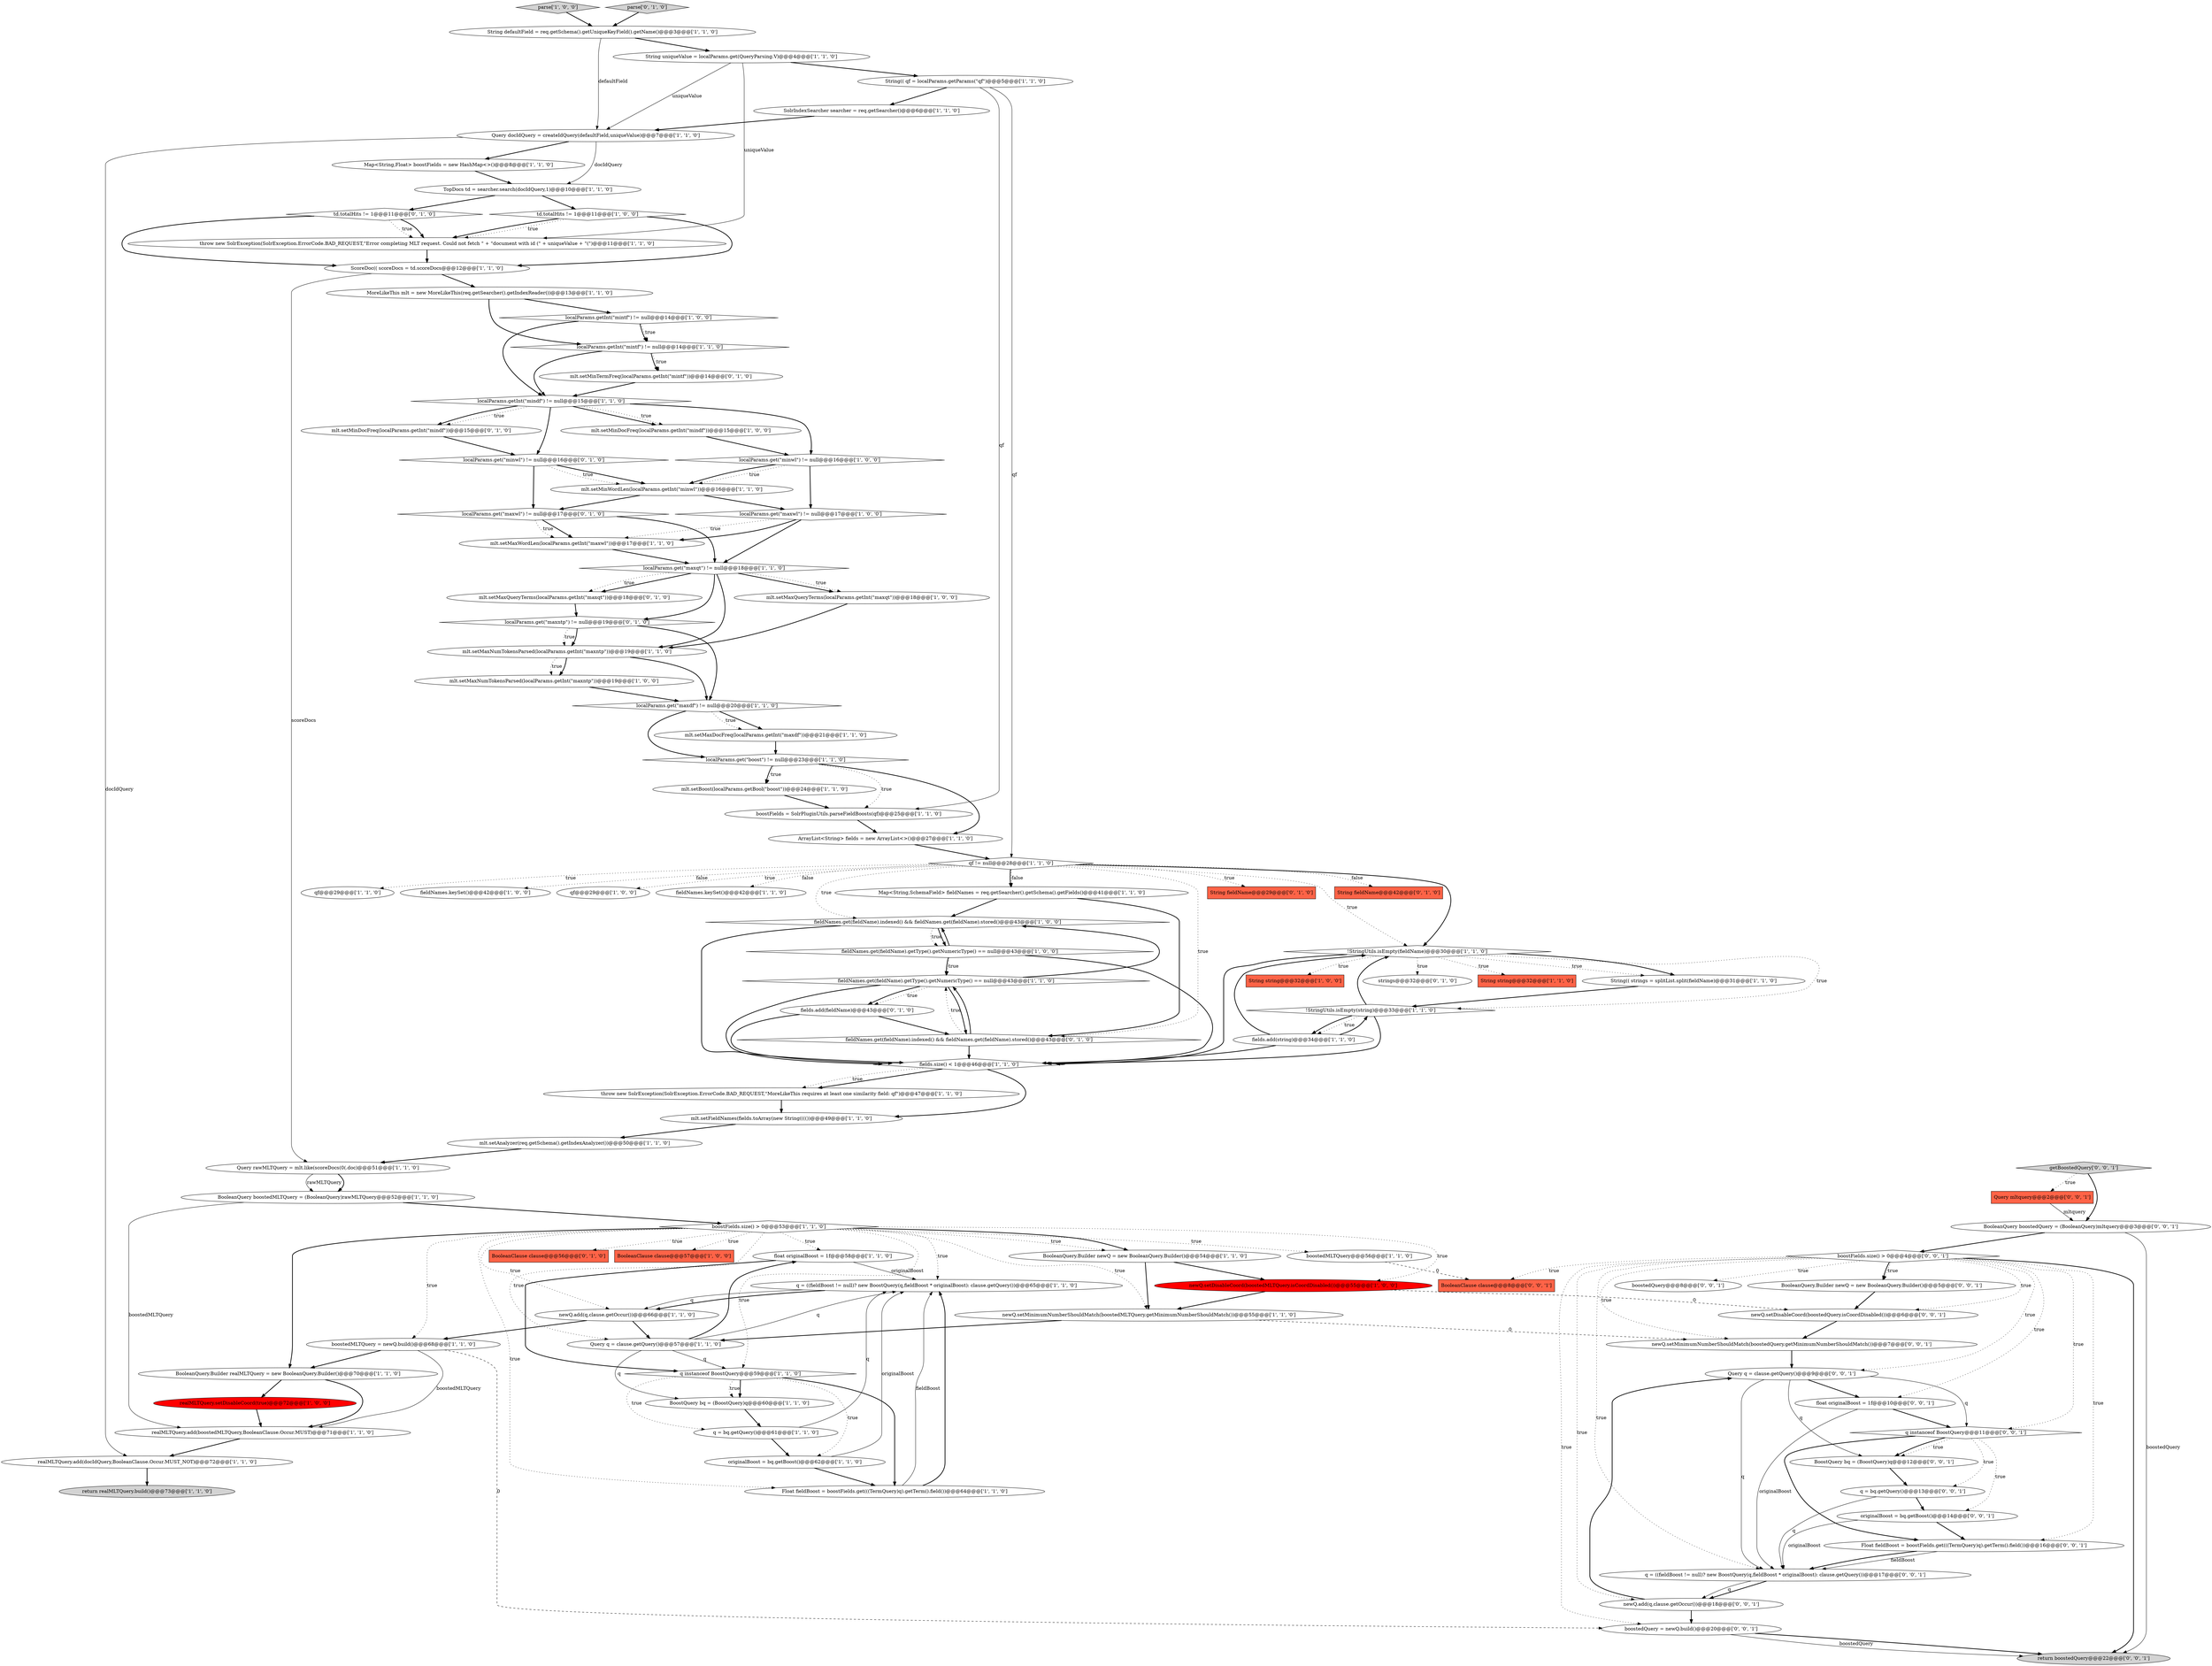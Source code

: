 digraph {
65 [style = filled, label = "mlt.setBoost(localParams.getBool(\"boost\"))@@@24@@@['1', '1', '0']", fillcolor = white, shape = ellipse image = "AAA0AAABBB1BBB"];
11 [style = filled, label = "qf != null@@@28@@@['1', '1', '0']", fillcolor = white, shape = diamond image = "AAA0AAABBB1BBB"];
29 [style = filled, label = "String defaultField = req.getSchema().getUniqueKeyField().getName()@@@3@@@['1', '1', '0']", fillcolor = white, shape = ellipse image = "AAA0AAABBB1BBB"];
71 [style = filled, label = "localParams.get(\"maxdf\") != null@@@20@@@['1', '1', '0']", fillcolor = white, shape = diamond image = "AAA0AAABBB1BBB"];
62 [style = filled, label = "float originalBoost = 1f@@@58@@@['1', '1', '0']", fillcolor = white, shape = ellipse image = "AAA0AAABBB1BBB"];
73 [style = filled, label = "localParams.get(\"maxntp\") != null@@@19@@@['0', '1', '0']", fillcolor = white, shape = diamond image = "AAA0AAABBB2BBB"];
12 [style = filled, label = "fieldNames.get(fieldName).getType().getNumericType() == null@@@43@@@['1', '0', '0']", fillcolor = white, shape = diamond image = "AAA0AAABBB1BBB"];
3 [style = filled, label = "realMLTQuery.add(boostedMLTQuery,BooleanClause.Occur.MUST)@@@71@@@['1', '1', '0']", fillcolor = white, shape = ellipse image = "AAA0AAABBB1BBB"];
47 [style = filled, label = "parse['1', '0', '0']", fillcolor = lightgray, shape = diamond image = "AAA0AAABBB1BBB"];
42 [style = filled, label = "realMLTQuery.add(docIdQuery,BooleanClause.Occur.MUST_NOT)@@@72@@@['1', '1', '0']", fillcolor = white, shape = ellipse image = "AAA0AAABBB1BBB"];
57 [style = filled, label = "newQ.add(q,clause.getOccur())@@@66@@@['1', '1', '0']", fillcolor = white, shape = ellipse image = "AAA0AAABBB1BBB"];
16 [style = filled, label = "q = ((fieldBoost != null)? new BoostQuery(q,fieldBoost * originalBoost): clause.getQuery())@@@65@@@['1', '1', '0']", fillcolor = white, shape = ellipse image = "AAA0AAABBB1BBB"];
26 [style = filled, label = "qf@@@29@@@['1', '1', '0']", fillcolor = white, shape = ellipse image = "AAA0AAABBB1BBB"];
20 [style = filled, label = "mlt.setMaxNumTokensParsed(localParams.getInt(\"maxntp\"))@@@19@@@['1', '1', '0']", fillcolor = white, shape = ellipse image = "AAA0AAABBB1BBB"];
89 [style = filled, label = "BooleanQuery.Builder newQ = new BooleanQuery.Builder()@@@5@@@['0', '0', '1']", fillcolor = white, shape = ellipse image = "AAA0AAABBB3BBB"];
55 [style = filled, label = "localParams.getInt(\"mindf\") != null@@@15@@@['1', '1', '0']", fillcolor = white, shape = diamond image = "AAA0AAABBB1BBB"];
31 [style = filled, label = "BooleanQuery boostedMLTQuery = (BooleanQuery)rawMLTQuery@@@52@@@['1', '1', '0']", fillcolor = white, shape = ellipse image = "AAA0AAABBB1BBB"];
13 [style = filled, label = "String uniqueValue = localParams.get(QueryParsing.V)@@@4@@@['1', '1', '0']", fillcolor = white, shape = ellipse image = "AAA0AAABBB1BBB"];
21 [style = filled, label = "fieldNames.keySet()@@@42@@@['1', '0', '0']", fillcolor = white, shape = ellipse image = "AAA0AAABBB1BBB"];
7 [style = filled, label = "mlt.setMaxNumTokensParsed(localParams.getInt(\"maxntp\"))@@@19@@@['1', '0', '0']", fillcolor = white, shape = ellipse image = "AAA0AAABBB1BBB"];
0 [style = filled, label = "String(( qf = localParams.getParams(\"qf\")@@@5@@@['1', '1', '0']", fillcolor = white, shape = ellipse image = "AAA0AAABBB1BBB"];
88 [style = filled, label = "getBoostedQuery['0', '0', '1']", fillcolor = lightgray, shape = diamond image = "AAA0AAABBB3BBB"];
36 [style = filled, label = "Query q = clause.getQuery()@@@57@@@['1', '1', '0']", fillcolor = white, shape = ellipse image = "AAA0AAABBB1BBB"];
25 [style = filled, label = "qf@@@29@@@['1', '0', '0']", fillcolor = white, shape = ellipse image = "AAA0AAABBB1BBB"];
6 [style = filled, label = "String(( strings = splitList.split(fieldName)@@@31@@@['1', '1', '0']", fillcolor = white, shape = ellipse image = "AAA0AAABBB1BBB"];
102 [style = filled, label = "boostFields.size() > 0@@@4@@@['0', '0', '1']", fillcolor = white, shape = diamond image = "AAA0AAABBB3BBB"];
66 [style = filled, label = "fieldNames.keySet()@@@42@@@['1', '1', '0']", fillcolor = white, shape = ellipse image = "AAA0AAABBB1BBB"];
1 [style = filled, label = "newQ.setDisableCoord(boostedMLTQuery.isCoordDisabled())@@@55@@@['1', '0', '0']", fillcolor = red, shape = ellipse image = "AAA1AAABBB1BBB"];
37 [style = filled, label = "mlt.setMinDocFreq(localParams.getInt(\"mindf\"))@@@15@@@['1', '0', '0']", fillcolor = white, shape = ellipse image = "AAA0AAABBB1BBB"];
99 [style = filled, label = "newQ.setMinimumNumberShouldMatch(boostedQuery.getMinimumNumberShouldMatch())@@@7@@@['0', '0', '1']", fillcolor = white, shape = ellipse image = "AAA0AAABBB3BBB"];
18 [style = filled, label = "fieldNames.get(fieldName).getType().getNumericType() == null@@@43@@@['1', '1', '0']", fillcolor = white, shape = diamond image = "AAA0AAABBB1BBB"];
52 [style = filled, label = "ArrayList<String> fields = new ArrayList<>()@@@27@@@['1', '1', '0']", fillcolor = white, shape = ellipse image = "AAA0AAABBB1BBB"];
81 [style = filled, label = "fields.add(fieldName)@@@43@@@['0', '1', '0']", fillcolor = white, shape = ellipse image = "AAA0AAABBB2BBB"];
39 [style = filled, label = "localParams.getInt(\"mintf\") != null@@@14@@@['1', '1', '0']", fillcolor = white, shape = diamond image = "AAA0AAABBB1BBB"];
87 [style = filled, label = "q instanceof BoostQuery@@@11@@@['0', '0', '1']", fillcolor = white, shape = diamond image = "AAA0AAABBB3BBB"];
28 [style = filled, label = "!StringUtils.isEmpty(string)@@@33@@@['1', '1', '0']", fillcolor = white, shape = diamond image = "AAA0AAABBB1BBB"];
69 [style = filled, label = "BooleanQuery.Builder realMLTQuery = new BooleanQuery.Builder()@@@70@@@['1', '1', '0']", fillcolor = white, shape = ellipse image = "AAA0AAABBB1BBB"];
4 [style = filled, label = "return realMLTQuery.build()@@@73@@@['1', '1', '0']", fillcolor = lightgray, shape = ellipse image = "AAA0AAABBB1BBB"];
59 [style = filled, label = "BoostQuery bq = (BoostQuery)q@@@60@@@['1', '1', '0']", fillcolor = white, shape = ellipse image = "AAA0AAABBB1BBB"];
35 [style = filled, label = "Map<String,SchemaField> fieldNames = req.getSearcher().getSchema().getFields()@@@41@@@['1', '1', '0']", fillcolor = white, shape = ellipse image = "AAA0AAABBB1BBB"];
104 [style = filled, label = "newQ.setDisableCoord(boostedQuery.isCoordDisabled())@@@6@@@['0', '0', '1']", fillcolor = white, shape = ellipse image = "AAA0AAABBB3BBB"];
22 [style = filled, label = "SolrIndexSearcher searcher = req.getSearcher()@@@6@@@['1', '1', '0']", fillcolor = white, shape = ellipse image = "AAA0AAABBB1BBB"];
56 [style = filled, label = "throw new SolrException(SolrException.ErrorCode.BAD_REQUEST,\"Error completing MLT request. Could not fetch \" + \"document with id (\" + uniqueValue + \"(\")@@@11@@@['1', '1', '0']", fillcolor = white, shape = ellipse image = "AAA0AAABBB1BBB"];
83 [style = filled, label = "localParams.get(\"maxwl\") != null@@@17@@@['0', '1', '0']", fillcolor = white, shape = diamond image = "AAA0AAABBB2BBB"];
2 [style = filled, label = "originalBoost = bq.getBoost()@@@62@@@['1', '1', '0']", fillcolor = white, shape = ellipse image = "AAA0AAABBB1BBB"];
17 [style = filled, label = "mlt.setMinWordLen(localParams.getInt(\"minwl\"))@@@16@@@['1', '1', '0']", fillcolor = white, shape = ellipse image = "AAA0AAABBB1BBB"];
63 [style = filled, label = "mlt.setMaxWordLen(localParams.getInt(\"maxwl\"))@@@17@@@['1', '1', '0']", fillcolor = white, shape = ellipse image = "AAA0AAABBB1BBB"];
101 [style = filled, label = "return boostedQuery@@@22@@@['0', '0', '1']", fillcolor = lightgray, shape = ellipse image = "AAA0AAABBB3BBB"];
14 [style = filled, label = "mlt.setMaxQueryTerms(localParams.getInt(\"maxqt\"))@@@18@@@['1', '0', '0']", fillcolor = white, shape = ellipse image = "AAA0AAABBB1BBB"];
24 [style = filled, label = "TopDocs td = searcher.search(docIdQuery,1)@@@10@@@['1', '1', '0']", fillcolor = white, shape = ellipse image = "AAA0AAABBB1BBB"];
44 [style = filled, label = "boostFields = SolrPluginUtils.parseFieldBoosts(qf)@@@25@@@['1', '1', '0']", fillcolor = white, shape = ellipse image = "AAA0AAABBB1BBB"];
96 [style = filled, label = "originalBoost = bq.getBoost()@@@14@@@['0', '0', '1']", fillcolor = white, shape = ellipse image = "AAA0AAABBB3BBB"];
41 [style = filled, label = "!StringUtils.isEmpty(fieldName)@@@30@@@['1', '1', '0']", fillcolor = white, shape = diamond image = "AAA0AAABBB1BBB"];
8 [style = filled, label = "fieldNames.get(fieldName).indexed() && fieldNames.get(fieldName).stored()@@@43@@@['1', '0', '0']", fillcolor = white, shape = diamond image = "AAA0AAABBB1BBB"];
33 [style = filled, label = "BooleanClause clause@@@57@@@['1', '0', '0']", fillcolor = tomato, shape = box image = "AAA0AAABBB1BBB"];
75 [style = filled, label = "fieldNames.get(fieldName).indexed() && fieldNames.get(fieldName).stored()@@@43@@@['0', '1', '0']", fillcolor = white, shape = diamond image = "AAA0AAABBB2BBB"];
92 [style = filled, label = "BoostQuery bq = (BoostQuery)q@@@12@@@['0', '0', '1']", fillcolor = white, shape = ellipse image = "AAA0AAABBB3BBB"];
23 [style = filled, label = "ScoreDoc(( scoreDocs = td.scoreDocs@@@12@@@['1', '1', '0']", fillcolor = white, shape = ellipse image = "AAA0AAABBB1BBB"];
34 [style = filled, label = "boostedMLTQuery@@@56@@@['1', '1', '0']", fillcolor = white, shape = ellipse image = "AAA0AAABBB1BBB"];
98 [style = filled, label = "Query mltquery@@@2@@@['0', '0', '1']", fillcolor = tomato, shape = box image = "AAA0AAABBB3BBB"];
19 [style = filled, label = "q instanceof BoostQuery@@@59@@@['1', '1', '0']", fillcolor = white, shape = diamond image = "AAA0AAABBB1BBB"];
97 [style = filled, label = "Float fieldBoost = boostFields.get(((TermQuery)q).getTerm().field())@@@16@@@['0', '0', '1']", fillcolor = white, shape = ellipse image = "AAA0AAABBB3BBB"];
85 [style = filled, label = "mlt.setMaxQueryTerms(localParams.getInt(\"maxqt\"))@@@18@@@['0', '1', '0']", fillcolor = white, shape = ellipse image = "AAA0AAABBB2BBB"];
90 [style = filled, label = "boostedQuery@@@8@@@['0', '0', '1']", fillcolor = white, shape = ellipse image = "AAA0AAABBB3BBB"];
50 [style = filled, label = "mlt.setFieldNames(fields.toArray(new String(((())@@@49@@@['1', '1', '0']", fillcolor = white, shape = ellipse image = "AAA0AAABBB1BBB"];
30 [style = filled, label = "fields.size() < 1@@@46@@@['1', '1', '0']", fillcolor = white, shape = diamond image = "AAA0AAABBB1BBB"];
72 [style = filled, label = "td.totalHits != 1@@@11@@@['0', '1', '0']", fillcolor = white, shape = diamond image = "AAA0AAABBB2BBB"];
46 [style = filled, label = "q = bq.getQuery()@@@61@@@['1', '1', '0']", fillcolor = white, shape = ellipse image = "AAA0AAABBB1BBB"];
27 [style = filled, label = "Float fieldBoost = boostFields.get(((TermQuery)q).getTerm().field())@@@64@@@['1', '1', '0']", fillcolor = white, shape = ellipse image = "AAA0AAABBB1BBB"];
54 [style = filled, label = "newQ.setMinimumNumberShouldMatch(boostedMLTQuery.getMinimumNumberShouldMatch())@@@55@@@['1', '1', '0']", fillcolor = white, shape = ellipse image = "AAA0AAABBB1BBB"];
91 [style = filled, label = "boostedQuery = newQ.build()@@@20@@@['0', '0', '1']", fillcolor = white, shape = ellipse image = "AAA0AAABBB3BBB"];
95 [style = filled, label = "BooleanClause clause@@@8@@@['0', '0', '1']", fillcolor = tomato, shape = box image = "AAA0AAABBB3BBB"];
10 [style = filled, label = "BooleanQuery.Builder newQ = new BooleanQuery.Builder()@@@54@@@['1', '1', '0']", fillcolor = white, shape = ellipse image = "AAA0AAABBB1BBB"];
51 [style = filled, label = "String string@@@32@@@['1', '0', '0']", fillcolor = tomato, shape = box image = "AAA0AAABBB1BBB"];
94 [style = filled, label = "q = bq.getQuery()@@@13@@@['0', '0', '1']", fillcolor = white, shape = ellipse image = "AAA0AAABBB3BBB"];
38 [style = filled, label = "boostedMLTQuery = newQ.build()@@@68@@@['1', '1', '0']", fillcolor = white, shape = ellipse image = "AAA0AAABBB1BBB"];
60 [style = filled, label = "realMLTQuery.setDisableCoord(true)@@@72@@@['1', '0', '0']", fillcolor = red, shape = ellipse image = "AAA1AAABBB1BBB"];
32 [style = filled, label = "Map<String,Float> boostFields = new HashMap<>()@@@8@@@['1', '1', '0']", fillcolor = white, shape = ellipse image = "AAA0AAABBB1BBB"];
82 [style = filled, label = "parse['0', '1', '0']", fillcolor = lightgray, shape = diamond image = "AAA0AAABBB2BBB"];
84 [style = filled, label = "mlt.setMinTermFreq(localParams.getInt(\"mintf\"))@@@14@@@['0', '1', '0']", fillcolor = white, shape = ellipse image = "AAA0AAABBB2BBB"];
68 [style = filled, label = "MoreLikeThis mlt = new MoreLikeThis(req.getSearcher().getIndexReader())@@@13@@@['1', '1', '0']", fillcolor = white, shape = ellipse image = "AAA0AAABBB1BBB"];
76 [style = filled, label = "BooleanClause clause@@@56@@@['0', '1', '0']", fillcolor = tomato, shape = box image = "AAA0AAABBB2BBB"];
64 [style = filled, label = "localParams.get(\"maxqt\") != null@@@18@@@['1', '1', '0']", fillcolor = white, shape = diamond image = "AAA0AAABBB1BBB"];
74 [style = filled, label = "String fieldName@@@29@@@['0', '1', '0']", fillcolor = tomato, shape = box image = "AAA0AAABBB2BBB"];
70 [style = filled, label = "Query rawMLTQuery = mlt.like(scoreDocs(0(.doc)@@@51@@@['1', '1', '0']", fillcolor = white, shape = ellipse image = "AAA0AAABBB1BBB"];
100 [style = filled, label = "q = ((fieldBoost != null)? new BoostQuery(q,fieldBoost * originalBoost): clause.getQuery())@@@17@@@['0', '0', '1']", fillcolor = white, shape = ellipse image = "AAA0AAABBB3BBB"];
105 [style = filled, label = "float originalBoost = 1f@@@10@@@['0', '0', '1']", fillcolor = white, shape = ellipse image = "AAA0AAABBB3BBB"];
43 [style = filled, label = "boostFields.size() > 0@@@53@@@['1', '1', '0']", fillcolor = white, shape = diamond image = "AAA0AAABBB1BBB"];
78 [style = filled, label = "mlt.setMinDocFreq(localParams.getInt(\"mindf\"))@@@15@@@['0', '1', '0']", fillcolor = white, shape = ellipse image = "AAA0AAABBB2BBB"];
53 [style = filled, label = "td.totalHits != 1@@@11@@@['1', '0', '0']", fillcolor = white, shape = diamond image = "AAA0AAABBB1BBB"];
49 [style = filled, label = "mlt.setAnalyzer(req.getSchema().getIndexAnalyzer())@@@50@@@['1', '1', '0']", fillcolor = white, shape = ellipse image = "AAA0AAABBB1BBB"];
79 [style = filled, label = "localParams.get(\"minwl\") != null@@@16@@@['0', '1', '0']", fillcolor = white, shape = diamond image = "AAA0AAABBB2BBB"];
77 [style = filled, label = "String fieldName@@@42@@@['0', '1', '0']", fillcolor = tomato, shape = box image = "AAA0AAABBB2BBB"];
80 [style = filled, label = "strings@@@32@@@['0', '1', '0']", fillcolor = white, shape = ellipse image = "AAA0AAABBB2BBB"];
58 [style = filled, label = "localParams.get(\"boost\") != null@@@23@@@['1', '1', '0']", fillcolor = white, shape = diamond image = "AAA0AAABBB1BBB"];
67 [style = filled, label = "throw new SolrException(SolrException.ErrorCode.BAD_REQUEST,\"MoreLikeThis requires at least one similarity field: qf\")@@@47@@@['1', '1', '0']", fillcolor = white, shape = ellipse image = "AAA0AAABBB1BBB"];
5 [style = filled, label = "localParams.getInt(\"mintf\") != null@@@14@@@['1', '0', '0']", fillcolor = white, shape = diamond image = "AAA0AAABBB1BBB"];
103 [style = filled, label = "BooleanQuery boostedQuery = (BooleanQuery)mltquery@@@3@@@['0', '0', '1']", fillcolor = white, shape = ellipse image = "AAA0AAABBB3BBB"];
48 [style = filled, label = "mlt.setMaxDocFreq(localParams.getInt(\"maxdf\"))@@@21@@@['1', '1', '0']", fillcolor = white, shape = ellipse image = "AAA0AAABBB1BBB"];
45 [style = filled, label = "Query docIdQuery = createIdQuery(defaultField,uniqueValue)@@@7@@@['1', '1', '0']", fillcolor = white, shape = ellipse image = "AAA0AAABBB1BBB"];
61 [style = filled, label = "String string@@@32@@@['1', '1', '0']", fillcolor = tomato, shape = box image = "AAA0AAABBB1BBB"];
15 [style = filled, label = "localParams.get(\"minwl\") != null@@@16@@@['1', '0', '0']", fillcolor = white, shape = diamond image = "AAA0AAABBB1BBB"];
93 [style = filled, label = "newQ.add(q,clause.getOccur())@@@18@@@['0', '0', '1']", fillcolor = white, shape = ellipse image = "AAA0AAABBB3BBB"];
86 [style = filled, label = "Query q = clause.getQuery()@@@9@@@['0', '0', '1']", fillcolor = white, shape = ellipse image = "AAA0AAABBB3BBB"];
9 [style = filled, label = "fields.add(string)@@@34@@@['1', '1', '0']", fillcolor = white, shape = ellipse image = "AAA0AAABBB1BBB"];
40 [style = filled, label = "localParams.get(\"maxwl\") != null@@@17@@@['1', '0', '0']", fillcolor = white, shape = diamond image = "AAA0AAABBB1BBB"];
8->30 [style = bold, label=""];
94->100 [style = solid, label="q"];
5->55 [style = bold, label=""];
102->86 [style = dotted, label="true"];
43->62 [style = dotted, label="true"];
11->41 [style = dotted, label="true"];
69->60 [style = bold, label=""];
41->80 [style = dotted, label="true"];
46->2 [style = bold, label=""];
10->54 [style = bold, label=""];
88->103 [style = bold, label=""];
18->30 [style = bold, label=""];
28->9 [style = bold, label=""];
23->68 [style = bold, label=""];
104->99 [style = bold, label=""];
96->97 [style = bold, label=""];
37->15 [style = bold, label=""];
87->94 [style = dotted, label="true"];
71->48 [style = bold, label=""];
93->86 [style = bold, label=""];
64->73 [style = bold, label=""];
87->92 [style = bold, label=""];
11->35 [style = dotted, label="false"];
39->84 [style = bold, label=""];
75->18 [style = dotted, label="true"];
15->17 [style = bold, label=""];
99->86 [style = bold, label=""];
71->58 [style = bold, label=""];
83->63 [style = bold, label=""];
62->16 [style = solid, label="originalBoost"];
27->16 [style = solid, label="fieldBoost"];
45->42 [style = solid, label="docIdQuery"];
105->100 [style = solid, label="originalBoost"];
73->20 [style = dotted, label="true"];
87->96 [style = dotted, label="true"];
40->63 [style = bold, label=""];
12->18 [style = bold, label=""];
35->8 [style = bold, label=""];
43->54 [style = dotted, label="true"];
57->38 [style = bold, label=""];
73->71 [style = bold, label=""];
41->51 [style = dotted, label="true"];
11->8 [style = dotted, label="true"];
102->93 [style = dotted, label="true"];
70->31 [style = bold, label=""];
83->64 [style = bold, label=""];
87->92 [style = dotted, label="true"];
24->53 [style = bold, label=""];
49->70 [style = bold, label=""];
13->45 [style = solid, label="uniqueValue"];
45->24 [style = solid, label="docIdQuery"];
14->20 [style = bold, label=""];
55->37 [style = bold, label=""];
79->83 [style = bold, label=""];
39->84 [style = dotted, label="true"];
79->17 [style = bold, label=""];
30->67 [style = bold, label=""];
102->100 [style = dotted, label="true"];
24->72 [style = bold, label=""];
102->95 [style = dotted, label="true"];
1->104 [style = dashed, label="0"];
28->30 [style = bold, label=""];
68->39 [style = bold, label=""];
5->39 [style = bold, label=""];
100->93 [style = bold, label=""];
75->18 [style = bold, label=""];
41->28 [style = dotted, label="true"];
79->17 [style = dotted, label="true"];
54->99 [style = dashed, label="0"];
94->96 [style = bold, label=""];
12->18 [style = dotted, label="true"];
41->6 [style = bold, label=""];
27->16 [style = bold, label=""];
64->85 [style = bold, label=""];
91->101 [style = solid, label="boostedQuery"];
41->61 [style = dotted, label="true"];
31->3 [style = solid, label="boostedMLTQuery"];
50->49 [style = bold, label=""];
85->73 [style = bold, label=""];
11->26 [style = dotted, label="true"];
102->104 [style = dotted, label="true"];
91->101 [style = bold, label=""];
15->17 [style = dotted, label="true"];
36->62 [style = bold, label=""];
41->30 [style = bold, label=""];
86->105 [style = bold, label=""];
8->12 [style = dotted, label="true"];
82->29 [style = bold, label=""];
64->20 [style = bold, label=""];
38->69 [style = bold, label=""];
28->9 [style = dotted, label="true"];
13->56 [style = solid, label="uniqueValue"];
56->23 [style = bold, label=""];
0->11 [style = solid, label="qf"];
2->27 [style = bold, label=""];
43->10 [style = bold, label=""];
53->56 [style = bold, label=""];
43->69 [style = bold, label=""];
102->89 [style = dotted, label="true"];
43->1 [style = dotted, label="true"];
64->14 [style = bold, label=""];
16->57 [style = solid, label="q"];
20->7 [style = bold, label=""];
10->1 [style = bold, label=""];
86->87 [style = solid, label="q"];
11->77 [style = dotted, label="false"];
7->71 [style = bold, label=""];
59->46 [style = bold, label=""];
13->0 [style = bold, label=""];
72->23 [style = bold, label=""];
93->91 [style = bold, label=""];
86->92 [style = solid, label="q"];
43->10 [style = dotted, label="true"];
11->74 [style = dotted, label="true"];
43->38 [style = dotted, label="true"];
48->58 [style = bold, label=""];
84->55 [style = bold, label=""];
22->45 [style = bold, label=""];
29->45 [style = solid, label="defaultField"];
18->81 [style = dotted, label="true"];
100->93 [style = solid, label="q"];
2->16 [style = solid, label="originalBoost"];
35->75 [style = bold, label=""];
78->79 [style = bold, label=""];
30->67 [style = dotted, label="true"];
46->16 [style = solid, label="q"];
45->32 [style = bold, label=""];
17->40 [style = bold, label=""];
43->16 [style = dotted, label="true"];
19->59 [style = dotted, label="true"];
62->19 [style = bold, label=""];
102->87 [style = dotted, label="true"];
23->70 [style = solid, label="scoreDocs"];
20->7 [style = dotted, label="true"];
55->37 [style = dotted, label="true"];
19->59 [style = bold, label=""];
18->81 [style = bold, label=""];
86->100 [style = solid, label="q"];
30->50 [style = bold, label=""];
3->42 [style = bold, label=""];
11->21 [style = dotted, label="false"];
28->41 [style = bold, label=""];
43->27 [style = dotted, label="true"];
70->31 [style = solid, label="rawMLTQuery"];
64->85 [style = dotted, label="true"];
9->28 [style = bold, label=""];
11->41 [style = bold, label=""];
42->4 [style = bold, label=""];
60->3 [style = bold, label=""];
47->29 [style = bold, label=""];
18->75 [style = bold, label=""];
88->98 [style = dotted, label="true"];
58->65 [style = dotted, label="true"];
72->56 [style = bold, label=""];
102->101 [style = bold, label=""];
34->95 [style = dashed, label="0"];
54->36 [style = bold, label=""];
11->66 [style = dotted, label="false"];
12->8 [style = bold, label=""];
0->44 [style = solid, label="qf"];
53->56 [style = dotted, label="true"];
81->75 [style = bold, label=""];
72->56 [style = dotted, label="true"];
1->54 [style = bold, label=""];
65->44 [style = bold, label=""];
43->33 [style = dotted, label="true"];
55->15 [style = bold, label=""];
31->43 [style = bold, label=""];
69->3 [style = bold, label=""];
105->87 [style = bold, label=""];
15->40 [style = bold, label=""];
53->23 [style = bold, label=""];
5->39 [style = dotted, label="true"];
18->8 [style = bold, label=""];
43->76 [style = dotted, label="true"];
43->36 [style = dotted, label="true"];
58->65 [style = bold, label=""];
102->90 [style = dotted, label="true"];
8->12 [style = bold, label=""];
102->99 [style = dotted, label="true"];
102->97 [style = dotted, label="true"];
87->97 [style = bold, label=""];
52->11 [style = bold, label=""];
55->78 [style = bold, label=""];
55->78 [style = dotted, label="true"];
39->55 [style = bold, label=""];
97->100 [style = solid, label="fieldBoost"];
63->64 [style = bold, label=""];
41->6 [style = dotted, label="true"];
19->2 [style = dotted, label="true"];
40->64 [style = bold, label=""];
40->63 [style = dotted, label="true"];
12->30 [style = bold, label=""];
9->30 [style = bold, label=""];
75->30 [style = bold, label=""];
103->102 [style = bold, label=""];
73->20 [style = bold, label=""];
36->59 [style = solid, label="q"];
43->34 [style = dotted, label="true"];
11->35 [style = bold, label=""];
96->100 [style = solid, label="originalBoost"];
102->91 [style = dotted, label="true"];
20->71 [style = bold, label=""];
11->75 [style = dotted, label="true"];
9->41 [style = bold, label=""];
58->44 [style = dotted, label="true"];
102->89 [style = bold, label=""];
67->50 [style = bold, label=""];
68->5 [style = bold, label=""];
89->104 [style = bold, label=""];
38->3 [style = solid, label="boostedMLTQuery"];
11->25 [style = dotted, label="true"];
0->22 [style = bold, label=""];
19->27 [style = bold, label=""];
16->57 [style = bold, label=""];
36->16 [style = solid, label="q"];
44->52 [style = bold, label=""];
57->36 [style = bold, label=""];
98->103 [style = solid, label="mltquery"];
71->48 [style = dotted, label="true"];
19->46 [style = dotted, label="true"];
17->83 [style = bold, label=""];
92->94 [style = bold, label=""];
97->100 [style = bold, label=""];
58->52 [style = bold, label=""];
103->101 [style = solid, label="boostedQuery"];
36->19 [style = solid, label="q"];
83->63 [style = dotted, label="true"];
55->79 [style = bold, label=""];
32->24 [style = bold, label=""];
64->14 [style = dotted, label="true"];
81->30 [style = bold, label=""];
43->19 [style = dotted, label="true"];
102->105 [style = dotted, label="true"];
38->91 [style = dashed, label="0"];
43->57 [style = dotted, label="true"];
6->28 [style = bold, label=""];
29->13 [style = bold, label=""];
}
